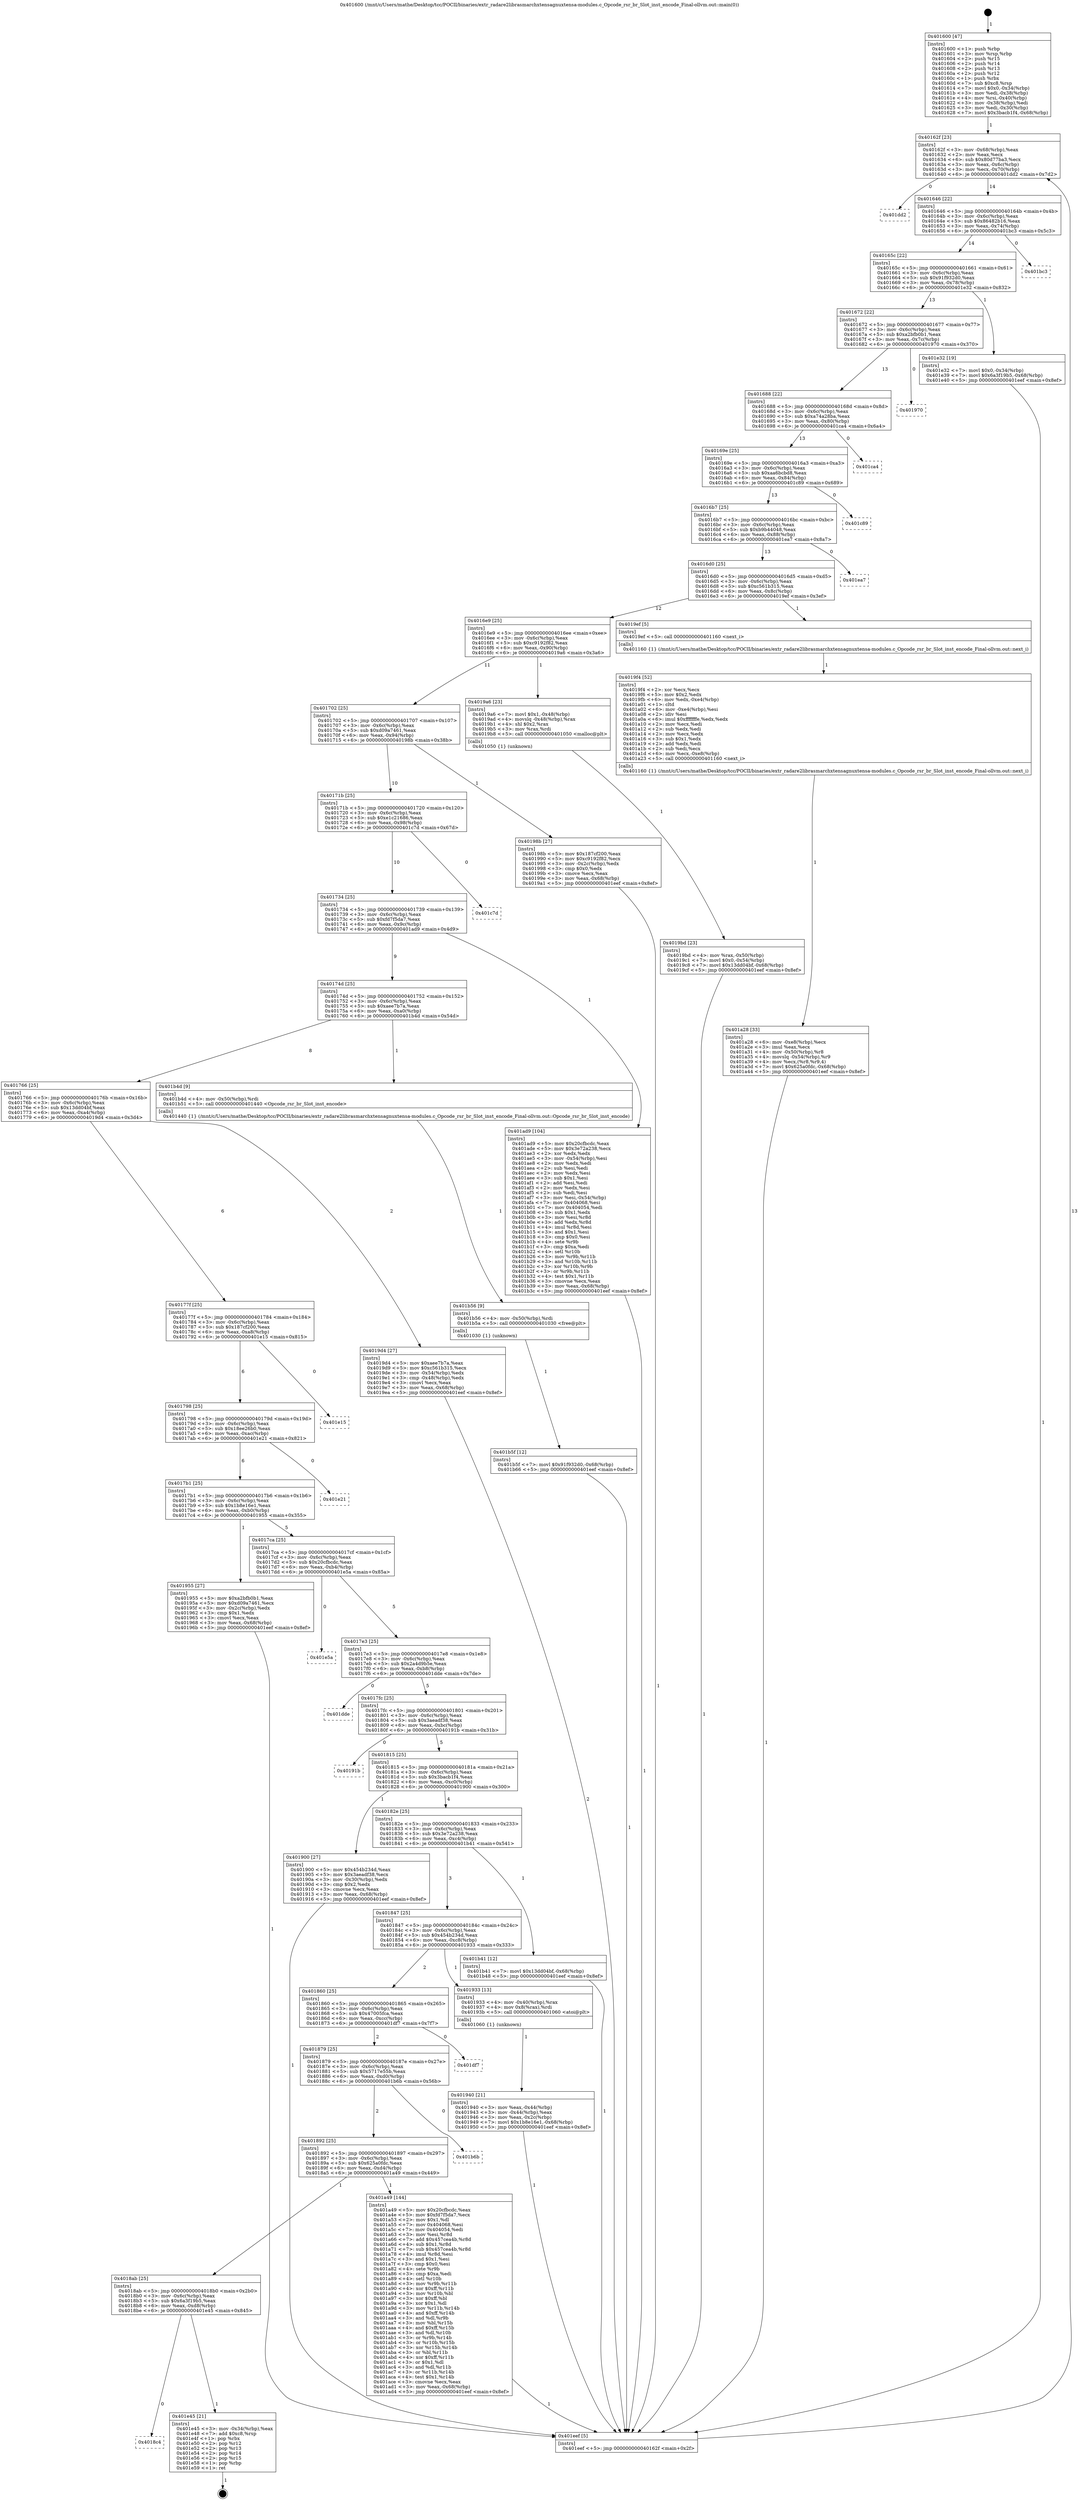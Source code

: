 digraph "0x401600" {
  label = "0x401600 (/mnt/c/Users/mathe/Desktop/tcc/POCII/binaries/extr_radare2librasmarchxtensagnuxtensa-modules.c_Opcode_rsr_br_Slot_inst_encode_Final-ollvm.out::main(0))"
  labelloc = "t"
  node[shape=record]

  Entry [label="",width=0.3,height=0.3,shape=circle,fillcolor=black,style=filled]
  "0x40162f" [label="{
     0x40162f [23]\l
     | [instrs]\l
     &nbsp;&nbsp;0x40162f \<+3\>: mov -0x68(%rbp),%eax\l
     &nbsp;&nbsp;0x401632 \<+2\>: mov %eax,%ecx\l
     &nbsp;&nbsp;0x401634 \<+6\>: sub $0x80d77ba3,%ecx\l
     &nbsp;&nbsp;0x40163a \<+3\>: mov %eax,-0x6c(%rbp)\l
     &nbsp;&nbsp;0x40163d \<+3\>: mov %ecx,-0x70(%rbp)\l
     &nbsp;&nbsp;0x401640 \<+6\>: je 0000000000401dd2 \<main+0x7d2\>\l
  }"]
  "0x401dd2" [label="{
     0x401dd2\l
  }", style=dashed]
  "0x401646" [label="{
     0x401646 [22]\l
     | [instrs]\l
     &nbsp;&nbsp;0x401646 \<+5\>: jmp 000000000040164b \<main+0x4b\>\l
     &nbsp;&nbsp;0x40164b \<+3\>: mov -0x6c(%rbp),%eax\l
     &nbsp;&nbsp;0x40164e \<+5\>: sub $0x86482b16,%eax\l
     &nbsp;&nbsp;0x401653 \<+3\>: mov %eax,-0x74(%rbp)\l
     &nbsp;&nbsp;0x401656 \<+6\>: je 0000000000401bc3 \<main+0x5c3\>\l
  }"]
  Exit [label="",width=0.3,height=0.3,shape=circle,fillcolor=black,style=filled,peripheries=2]
  "0x401bc3" [label="{
     0x401bc3\l
  }", style=dashed]
  "0x40165c" [label="{
     0x40165c [22]\l
     | [instrs]\l
     &nbsp;&nbsp;0x40165c \<+5\>: jmp 0000000000401661 \<main+0x61\>\l
     &nbsp;&nbsp;0x401661 \<+3\>: mov -0x6c(%rbp),%eax\l
     &nbsp;&nbsp;0x401664 \<+5\>: sub $0x91f932d0,%eax\l
     &nbsp;&nbsp;0x401669 \<+3\>: mov %eax,-0x78(%rbp)\l
     &nbsp;&nbsp;0x40166c \<+6\>: je 0000000000401e32 \<main+0x832\>\l
  }"]
  "0x4018c4" [label="{
     0x4018c4\l
  }", style=dashed]
  "0x401e32" [label="{
     0x401e32 [19]\l
     | [instrs]\l
     &nbsp;&nbsp;0x401e32 \<+7\>: movl $0x0,-0x34(%rbp)\l
     &nbsp;&nbsp;0x401e39 \<+7\>: movl $0x6a3f19b5,-0x68(%rbp)\l
     &nbsp;&nbsp;0x401e40 \<+5\>: jmp 0000000000401eef \<main+0x8ef\>\l
  }"]
  "0x401672" [label="{
     0x401672 [22]\l
     | [instrs]\l
     &nbsp;&nbsp;0x401672 \<+5\>: jmp 0000000000401677 \<main+0x77\>\l
     &nbsp;&nbsp;0x401677 \<+3\>: mov -0x6c(%rbp),%eax\l
     &nbsp;&nbsp;0x40167a \<+5\>: sub $0xa2bfb0b1,%eax\l
     &nbsp;&nbsp;0x40167f \<+3\>: mov %eax,-0x7c(%rbp)\l
     &nbsp;&nbsp;0x401682 \<+6\>: je 0000000000401970 \<main+0x370\>\l
  }"]
  "0x401e45" [label="{
     0x401e45 [21]\l
     | [instrs]\l
     &nbsp;&nbsp;0x401e45 \<+3\>: mov -0x34(%rbp),%eax\l
     &nbsp;&nbsp;0x401e48 \<+7\>: add $0xc8,%rsp\l
     &nbsp;&nbsp;0x401e4f \<+1\>: pop %rbx\l
     &nbsp;&nbsp;0x401e50 \<+2\>: pop %r12\l
     &nbsp;&nbsp;0x401e52 \<+2\>: pop %r13\l
     &nbsp;&nbsp;0x401e54 \<+2\>: pop %r14\l
     &nbsp;&nbsp;0x401e56 \<+2\>: pop %r15\l
     &nbsp;&nbsp;0x401e58 \<+1\>: pop %rbp\l
     &nbsp;&nbsp;0x401e59 \<+1\>: ret\l
  }"]
  "0x401970" [label="{
     0x401970\l
  }", style=dashed]
  "0x401688" [label="{
     0x401688 [22]\l
     | [instrs]\l
     &nbsp;&nbsp;0x401688 \<+5\>: jmp 000000000040168d \<main+0x8d\>\l
     &nbsp;&nbsp;0x40168d \<+3\>: mov -0x6c(%rbp),%eax\l
     &nbsp;&nbsp;0x401690 \<+5\>: sub $0xa74a28ba,%eax\l
     &nbsp;&nbsp;0x401695 \<+3\>: mov %eax,-0x80(%rbp)\l
     &nbsp;&nbsp;0x401698 \<+6\>: je 0000000000401ca4 \<main+0x6a4\>\l
  }"]
  "0x401b5f" [label="{
     0x401b5f [12]\l
     | [instrs]\l
     &nbsp;&nbsp;0x401b5f \<+7\>: movl $0x91f932d0,-0x68(%rbp)\l
     &nbsp;&nbsp;0x401b66 \<+5\>: jmp 0000000000401eef \<main+0x8ef\>\l
  }"]
  "0x401ca4" [label="{
     0x401ca4\l
  }", style=dashed]
  "0x40169e" [label="{
     0x40169e [25]\l
     | [instrs]\l
     &nbsp;&nbsp;0x40169e \<+5\>: jmp 00000000004016a3 \<main+0xa3\>\l
     &nbsp;&nbsp;0x4016a3 \<+3\>: mov -0x6c(%rbp),%eax\l
     &nbsp;&nbsp;0x4016a6 \<+5\>: sub $0xaa6bcbd8,%eax\l
     &nbsp;&nbsp;0x4016ab \<+6\>: mov %eax,-0x84(%rbp)\l
     &nbsp;&nbsp;0x4016b1 \<+6\>: je 0000000000401c89 \<main+0x689\>\l
  }"]
  "0x401b56" [label="{
     0x401b56 [9]\l
     | [instrs]\l
     &nbsp;&nbsp;0x401b56 \<+4\>: mov -0x50(%rbp),%rdi\l
     &nbsp;&nbsp;0x401b5a \<+5\>: call 0000000000401030 \<free@plt\>\l
     | [calls]\l
     &nbsp;&nbsp;0x401030 \{1\} (unknown)\l
  }"]
  "0x401c89" [label="{
     0x401c89\l
  }", style=dashed]
  "0x4016b7" [label="{
     0x4016b7 [25]\l
     | [instrs]\l
     &nbsp;&nbsp;0x4016b7 \<+5\>: jmp 00000000004016bc \<main+0xbc\>\l
     &nbsp;&nbsp;0x4016bc \<+3\>: mov -0x6c(%rbp),%eax\l
     &nbsp;&nbsp;0x4016bf \<+5\>: sub $0xb9b44048,%eax\l
     &nbsp;&nbsp;0x4016c4 \<+6\>: mov %eax,-0x88(%rbp)\l
     &nbsp;&nbsp;0x4016ca \<+6\>: je 0000000000401ea7 \<main+0x8a7\>\l
  }"]
  "0x4018ab" [label="{
     0x4018ab [25]\l
     | [instrs]\l
     &nbsp;&nbsp;0x4018ab \<+5\>: jmp 00000000004018b0 \<main+0x2b0\>\l
     &nbsp;&nbsp;0x4018b0 \<+3\>: mov -0x6c(%rbp),%eax\l
     &nbsp;&nbsp;0x4018b3 \<+5\>: sub $0x6a3f19b5,%eax\l
     &nbsp;&nbsp;0x4018b8 \<+6\>: mov %eax,-0xd8(%rbp)\l
     &nbsp;&nbsp;0x4018be \<+6\>: je 0000000000401e45 \<main+0x845\>\l
  }"]
  "0x401ea7" [label="{
     0x401ea7\l
  }", style=dashed]
  "0x4016d0" [label="{
     0x4016d0 [25]\l
     | [instrs]\l
     &nbsp;&nbsp;0x4016d0 \<+5\>: jmp 00000000004016d5 \<main+0xd5\>\l
     &nbsp;&nbsp;0x4016d5 \<+3\>: mov -0x6c(%rbp),%eax\l
     &nbsp;&nbsp;0x4016d8 \<+5\>: sub $0xc561b315,%eax\l
     &nbsp;&nbsp;0x4016dd \<+6\>: mov %eax,-0x8c(%rbp)\l
     &nbsp;&nbsp;0x4016e3 \<+6\>: je 00000000004019ef \<main+0x3ef\>\l
  }"]
  "0x401a49" [label="{
     0x401a49 [144]\l
     | [instrs]\l
     &nbsp;&nbsp;0x401a49 \<+5\>: mov $0x20cfbcdc,%eax\l
     &nbsp;&nbsp;0x401a4e \<+5\>: mov $0xfd7f5da7,%ecx\l
     &nbsp;&nbsp;0x401a53 \<+2\>: mov $0x1,%dl\l
     &nbsp;&nbsp;0x401a55 \<+7\>: mov 0x404068,%esi\l
     &nbsp;&nbsp;0x401a5c \<+7\>: mov 0x404054,%edi\l
     &nbsp;&nbsp;0x401a63 \<+3\>: mov %esi,%r8d\l
     &nbsp;&nbsp;0x401a66 \<+7\>: add $0x457cea4b,%r8d\l
     &nbsp;&nbsp;0x401a6d \<+4\>: sub $0x1,%r8d\l
     &nbsp;&nbsp;0x401a71 \<+7\>: sub $0x457cea4b,%r8d\l
     &nbsp;&nbsp;0x401a78 \<+4\>: imul %r8d,%esi\l
     &nbsp;&nbsp;0x401a7c \<+3\>: and $0x1,%esi\l
     &nbsp;&nbsp;0x401a7f \<+3\>: cmp $0x0,%esi\l
     &nbsp;&nbsp;0x401a82 \<+4\>: sete %r9b\l
     &nbsp;&nbsp;0x401a86 \<+3\>: cmp $0xa,%edi\l
     &nbsp;&nbsp;0x401a89 \<+4\>: setl %r10b\l
     &nbsp;&nbsp;0x401a8d \<+3\>: mov %r9b,%r11b\l
     &nbsp;&nbsp;0x401a90 \<+4\>: xor $0xff,%r11b\l
     &nbsp;&nbsp;0x401a94 \<+3\>: mov %r10b,%bl\l
     &nbsp;&nbsp;0x401a97 \<+3\>: xor $0xff,%bl\l
     &nbsp;&nbsp;0x401a9a \<+3\>: xor $0x1,%dl\l
     &nbsp;&nbsp;0x401a9d \<+3\>: mov %r11b,%r14b\l
     &nbsp;&nbsp;0x401aa0 \<+4\>: and $0xff,%r14b\l
     &nbsp;&nbsp;0x401aa4 \<+3\>: and %dl,%r9b\l
     &nbsp;&nbsp;0x401aa7 \<+3\>: mov %bl,%r15b\l
     &nbsp;&nbsp;0x401aaa \<+4\>: and $0xff,%r15b\l
     &nbsp;&nbsp;0x401aae \<+3\>: and %dl,%r10b\l
     &nbsp;&nbsp;0x401ab1 \<+3\>: or %r9b,%r14b\l
     &nbsp;&nbsp;0x401ab4 \<+3\>: or %r10b,%r15b\l
     &nbsp;&nbsp;0x401ab7 \<+3\>: xor %r15b,%r14b\l
     &nbsp;&nbsp;0x401aba \<+3\>: or %bl,%r11b\l
     &nbsp;&nbsp;0x401abd \<+4\>: xor $0xff,%r11b\l
     &nbsp;&nbsp;0x401ac1 \<+3\>: or $0x1,%dl\l
     &nbsp;&nbsp;0x401ac4 \<+3\>: and %dl,%r11b\l
     &nbsp;&nbsp;0x401ac7 \<+3\>: or %r11b,%r14b\l
     &nbsp;&nbsp;0x401aca \<+4\>: test $0x1,%r14b\l
     &nbsp;&nbsp;0x401ace \<+3\>: cmovne %ecx,%eax\l
     &nbsp;&nbsp;0x401ad1 \<+3\>: mov %eax,-0x68(%rbp)\l
     &nbsp;&nbsp;0x401ad4 \<+5\>: jmp 0000000000401eef \<main+0x8ef\>\l
  }"]
  "0x4019ef" [label="{
     0x4019ef [5]\l
     | [instrs]\l
     &nbsp;&nbsp;0x4019ef \<+5\>: call 0000000000401160 \<next_i\>\l
     | [calls]\l
     &nbsp;&nbsp;0x401160 \{1\} (/mnt/c/Users/mathe/Desktop/tcc/POCII/binaries/extr_radare2librasmarchxtensagnuxtensa-modules.c_Opcode_rsr_br_Slot_inst_encode_Final-ollvm.out::next_i)\l
  }"]
  "0x4016e9" [label="{
     0x4016e9 [25]\l
     | [instrs]\l
     &nbsp;&nbsp;0x4016e9 \<+5\>: jmp 00000000004016ee \<main+0xee\>\l
     &nbsp;&nbsp;0x4016ee \<+3\>: mov -0x6c(%rbp),%eax\l
     &nbsp;&nbsp;0x4016f1 \<+5\>: sub $0xc9192f82,%eax\l
     &nbsp;&nbsp;0x4016f6 \<+6\>: mov %eax,-0x90(%rbp)\l
     &nbsp;&nbsp;0x4016fc \<+6\>: je 00000000004019a6 \<main+0x3a6\>\l
  }"]
  "0x401892" [label="{
     0x401892 [25]\l
     | [instrs]\l
     &nbsp;&nbsp;0x401892 \<+5\>: jmp 0000000000401897 \<main+0x297\>\l
     &nbsp;&nbsp;0x401897 \<+3\>: mov -0x6c(%rbp),%eax\l
     &nbsp;&nbsp;0x40189a \<+5\>: sub $0x625a0fdc,%eax\l
     &nbsp;&nbsp;0x40189f \<+6\>: mov %eax,-0xd4(%rbp)\l
     &nbsp;&nbsp;0x4018a5 \<+6\>: je 0000000000401a49 \<main+0x449\>\l
  }"]
  "0x4019a6" [label="{
     0x4019a6 [23]\l
     | [instrs]\l
     &nbsp;&nbsp;0x4019a6 \<+7\>: movl $0x1,-0x48(%rbp)\l
     &nbsp;&nbsp;0x4019ad \<+4\>: movslq -0x48(%rbp),%rax\l
     &nbsp;&nbsp;0x4019b1 \<+4\>: shl $0x2,%rax\l
     &nbsp;&nbsp;0x4019b5 \<+3\>: mov %rax,%rdi\l
     &nbsp;&nbsp;0x4019b8 \<+5\>: call 0000000000401050 \<malloc@plt\>\l
     | [calls]\l
     &nbsp;&nbsp;0x401050 \{1\} (unknown)\l
  }"]
  "0x401702" [label="{
     0x401702 [25]\l
     | [instrs]\l
     &nbsp;&nbsp;0x401702 \<+5\>: jmp 0000000000401707 \<main+0x107\>\l
     &nbsp;&nbsp;0x401707 \<+3\>: mov -0x6c(%rbp),%eax\l
     &nbsp;&nbsp;0x40170a \<+5\>: sub $0xd09a7461,%eax\l
     &nbsp;&nbsp;0x40170f \<+6\>: mov %eax,-0x94(%rbp)\l
     &nbsp;&nbsp;0x401715 \<+6\>: je 000000000040198b \<main+0x38b\>\l
  }"]
  "0x401b6b" [label="{
     0x401b6b\l
  }", style=dashed]
  "0x40198b" [label="{
     0x40198b [27]\l
     | [instrs]\l
     &nbsp;&nbsp;0x40198b \<+5\>: mov $0x187cf200,%eax\l
     &nbsp;&nbsp;0x401990 \<+5\>: mov $0xc9192f82,%ecx\l
     &nbsp;&nbsp;0x401995 \<+3\>: mov -0x2c(%rbp),%edx\l
     &nbsp;&nbsp;0x401998 \<+3\>: cmp $0x0,%edx\l
     &nbsp;&nbsp;0x40199b \<+3\>: cmove %ecx,%eax\l
     &nbsp;&nbsp;0x40199e \<+3\>: mov %eax,-0x68(%rbp)\l
     &nbsp;&nbsp;0x4019a1 \<+5\>: jmp 0000000000401eef \<main+0x8ef\>\l
  }"]
  "0x40171b" [label="{
     0x40171b [25]\l
     | [instrs]\l
     &nbsp;&nbsp;0x40171b \<+5\>: jmp 0000000000401720 \<main+0x120\>\l
     &nbsp;&nbsp;0x401720 \<+3\>: mov -0x6c(%rbp),%eax\l
     &nbsp;&nbsp;0x401723 \<+5\>: sub $0xe1c21686,%eax\l
     &nbsp;&nbsp;0x401728 \<+6\>: mov %eax,-0x98(%rbp)\l
     &nbsp;&nbsp;0x40172e \<+6\>: je 0000000000401c7d \<main+0x67d\>\l
  }"]
  "0x401879" [label="{
     0x401879 [25]\l
     | [instrs]\l
     &nbsp;&nbsp;0x401879 \<+5\>: jmp 000000000040187e \<main+0x27e\>\l
     &nbsp;&nbsp;0x40187e \<+3\>: mov -0x6c(%rbp),%eax\l
     &nbsp;&nbsp;0x401881 \<+5\>: sub $0x5717e55b,%eax\l
     &nbsp;&nbsp;0x401886 \<+6\>: mov %eax,-0xd0(%rbp)\l
     &nbsp;&nbsp;0x40188c \<+6\>: je 0000000000401b6b \<main+0x56b\>\l
  }"]
  "0x401c7d" [label="{
     0x401c7d\l
  }", style=dashed]
  "0x401734" [label="{
     0x401734 [25]\l
     | [instrs]\l
     &nbsp;&nbsp;0x401734 \<+5\>: jmp 0000000000401739 \<main+0x139\>\l
     &nbsp;&nbsp;0x401739 \<+3\>: mov -0x6c(%rbp),%eax\l
     &nbsp;&nbsp;0x40173c \<+5\>: sub $0xfd7f5da7,%eax\l
     &nbsp;&nbsp;0x401741 \<+6\>: mov %eax,-0x9c(%rbp)\l
     &nbsp;&nbsp;0x401747 \<+6\>: je 0000000000401ad9 \<main+0x4d9\>\l
  }"]
  "0x401df7" [label="{
     0x401df7\l
  }", style=dashed]
  "0x401ad9" [label="{
     0x401ad9 [104]\l
     | [instrs]\l
     &nbsp;&nbsp;0x401ad9 \<+5\>: mov $0x20cfbcdc,%eax\l
     &nbsp;&nbsp;0x401ade \<+5\>: mov $0x3e72a238,%ecx\l
     &nbsp;&nbsp;0x401ae3 \<+2\>: xor %edx,%edx\l
     &nbsp;&nbsp;0x401ae5 \<+3\>: mov -0x54(%rbp),%esi\l
     &nbsp;&nbsp;0x401ae8 \<+2\>: mov %edx,%edi\l
     &nbsp;&nbsp;0x401aea \<+2\>: sub %esi,%edi\l
     &nbsp;&nbsp;0x401aec \<+2\>: mov %edx,%esi\l
     &nbsp;&nbsp;0x401aee \<+3\>: sub $0x1,%esi\l
     &nbsp;&nbsp;0x401af1 \<+2\>: add %esi,%edi\l
     &nbsp;&nbsp;0x401af3 \<+2\>: mov %edx,%esi\l
     &nbsp;&nbsp;0x401af5 \<+2\>: sub %edi,%esi\l
     &nbsp;&nbsp;0x401af7 \<+3\>: mov %esi,-0x54(%rbp)\l
     &nbsp;&nbsp;0x401afa \<+7\>: mov 0x404068,%esi\l
     &nbsp;&nbsp;0x401b01 \<+7\>: mov 0x404054,%edi\l
     &nbsp;&nbsp;0x401b08 \<+3\>: sub $0x1,%edx\l
     &nbsp;&nbsp;0x401b0b \<+3\>: mov %esi,%r8d\l
     &nbsp;&nbsp;0x401b0e \<+3\>: add %edx,%r8d\l
     &nbsp;&nbsp;0x401b11 \<+4\>: imul %r8d,%esi\l
     &nbsp;&nbsp;0x401b15 \<+3\>: and $0x1,%esi\l
     &nbsp;&nbsp;0x401b18 \<+3\>: cmp $0x0,%esi\l
     &nbsp;&nbsp;0x401b1b \<+4\>: sete %r9b\l
     &nbsp;&nbsp;0x401b1f \<+3\>: cmp $0xa,%edi\l
     &nbsp;&nbsp;0x401b22 \<+4\>: setl %r10b\l
     &nbsp;&nbsp;0x401b26 \<+3\>: mov %r9b,%r11b\l
     &nbsp;&nbsp;0x401b29 \<+3\>: and %r10b,%r11b\l
     &nbsp;&nbsp;0x401b2c \<+3\>: xor %r10b,%r9b\l
     &nbsp;&nbsp;0x401b2f \<+3\>: or %r9b,%r11b\l
     &nbsp;&nbsp;0x401b32 \<+4\>: test $0x1,%r11b\l
     &nbsp;&nbsp;0x401b36 \<+3\>: cmovne %ecx,%eax\l
     &nbsp;&nbsp;0x401b39 \<+3\>: mov %eax,-0x68(%rbp)\l
     &nbsp;&nbsp;0x401b3c \<+5\>: jmp 0000000000401eef \<main+0x8ef\>\l
  }"]
  "0x40174d" [label="{
     0x40174d [25]\l
     | [instrs]\l
     &nbsp;&nbsp;0x40174d \<+5\>: jmp 0000000000401752 \<main+0x152\>\l
     &nbsp;&nbsp;0x401752 \<+3\>: mov -0x6c(%rbp),%eax\l
     &nbsp;&nbsp;0x401755 \<+5\>: sub $0xaee7b7a,%eax\l
     &nbsp;&nbsp;0x40175a \<+6\>: mov %eax,-0xa0(%rbp)\l
     &nbsp;&nbsp;0x401760 \<+6\>: je 0000000000401b4d \<main+0x54d\>\l
  }"]
  "0x401a28" [label="{
     0x401a28 [33]\l
     | [instrs]\l
     &nbsp;&nbsp;0x401a28 \<+6\>: mov -0xe8(%rbp),%ecx\l
     &nbsp;&nbsp;0x401a2e \<+3\>: imul %eax,%ecx\l
     &nbsp;&nbsp;0x401a31 \<+4\>: mov -0x50(%rbp),%r8\l
     &nbsp;&nbsp;0x401a35 \<+4\>: movslq -0x54(%rbp),%r9\l
     &nbsp;&nbsp;0x401a39 \<+4\>: mov %ecx,(%r8,%r9,4)\l
     &nbsp;&nbsp;0x401a3d \<+7\>: movl $0x625a0fdc,-0x68(%rbp)\l
     &nbsp;&nbsp;0x401a44 \<+5\>: jmp 0000000000401eef \<main+0x8ef\>\l
  }"]
  "0x401b4d" [label="{
     0x401b4d [9]\l
     | [instrs]\l
     &nbsp;&nbsp;0x401b4d \<+4\>: mov -0x50(%rbp),%rdi\l
     &nbsp;&nbsp;0x401b51 \<+5\>: call 0000000000401440 \<Opcode_rsr_br_Slot_inst_encode\>\l
     | [calls]\l
     &nbsp;&nbsp;0x401440 \{1\} (/mnt/c/Users/mathe/Desktop/tcc/POCII/binaries/extr_radare2librasmarchxtensagnuxtensa-modules.c_Opcode_rsr_br_Slot_inst_encode_Final-ollvm.out::Opcode_rsr_br_Slot_inst_encode)\l
  }"]
  "0x401766" [label="{
     0x401766 [25]\l
     | [instrs]\l
     &nbsp;&nbsp;0x401766 \<+5\>: jmp 000000000040176b \<main+0x16b\>\l
     &nbsp;&nbsp;0x40176b \<+3\>: mov -0x6c(%rbp),%eax\l
     &nbsp;&nbsp;0x40176e \<+5\>: sub $0x13dd04bf,%eax\l
     &nbsp;&nbsp;0x401773 \<+6\>: mov %eax,-0xa4(%rbp)\l
     &nbsp;&nbsp;0x401779 \<+6\>: je 00000000004019d4 \<main+0x3d4\>\l
  }"]
  "0x4019f4" [label="{
     0x4019f4 [52]\l
     | [instrs]\l
     &nbsp;&nbsp;0x4019f4 \<+2\>: xor %ecx,%ecx\l
     &nbsp;&nbsp;0x4019f6 \<+5\>: mov $0x2,%edx\l
     &nbsp;&nbsp;0x4019fb \<+6\>: mov %edx,-0xe4(%rbp)\l
     &nbsp;&nbsp;0x401a01 \<+1\>: cltd\l
     &nbsp;&nbsp;0x401a02 \<+6\>: mov -0xe4(%rbp),%esi\l
     &nbsp;&nbsp;0x401a08 \<+2\>: idiv %esi\l
     &nbsp;&nbsp;0x401a0a \<+6\>: imul $0xfffffffe,%edx,%edx\l
     &nbsp;&nbsp;0x401a10 \<+2\>: mov %ecx,%edi\l
     &nbsp;&nbsp;0x401a12 \<+2\>: sub %edx,%edi\l
     &nbsp;&nbsp;0x401a14 \<+2\>: mov %ecx,%edx\l
     &nbsp;&nbsp;0x401a16 \<+3\>: sub $0x1,%edx\l
     &nbsp;&nbsp;0x401a19 \<+2\>: add %edx,%edi\l
     &nbsp;&nbsp;0x401a1b \<+2\>: sub %edi,%ecx\l
     &nbsp;&nbsp;0x401a1d \<+6\>: mov %ecx,-0xe8(%rbp)\l
     &nbsp;&nbsp;0x401a23 \<+5\>: call 0000000000401160 \<next_i\>\l
     | [calls]\l
     &nbsp;&nbsp;0x401160 \{1\} (/mnt/c/Users/mathe/Desktop/tcc/POCII/binaries/extr_radare2librasmarchxtensagnuxtensa-modules.c_Opcode_rsr_br_Slot_inst_encode_Final-ollvm.out::next_i)\l
  }"]
  "0x4019d4" [label="{
     0x4019d4 [27]\l
     | [instrs]\l
     &nbsp;&nbsp;0x4019d4 \<+5\>: mov $0xaee7b7a,%eax\l
     &nbsp;&nbsp;0x4019d9 \<+5\>: mov $0xc561b315,%ecx\l
     &nbsp;&nbsp;0x4019de \<+3\>: mov -0x54(%rbp),%edx\l
     &nbsp;&nbsp;0x4019e1 \<+3\>: cmp -0x48(%rbp),%edx\l
     &nbsp;&nbsp;0x4019e4 \<+3\>: cmovl %ecx,%eax\l
     &nbsp;&nbsp;0x4019e7 \<+3\>: mov %eax,-0x68(%rbp)\l
     &nbsp;&nbsp;0x4019ea \<+5\>: jmp 0000000000401eef \<main+0x8ef\>\l
  }"]
  "0x40177f" [label="{
     0x40177f [25]\l
     | [instrs]\l
     &nbsp;&nbsp;0x40177f \<+5\>: jmp 0000000000401784 \<main+0x184\>\l
     &nbsp;&nbsp;0x401784 \<+3\>: mov -0x6c(%rbp),%eax\l
     &nbsp;&nbsp;0x401787 \<+5\>: sub $0x187cf200,%eax\l
     &nbsp;&nbsp;0x40178c \<+6\>: mov %eax,-0xa8(%rbp)\l
     &nbsp;&nbsp;0x401792 \<+6\>: je 0000000000401e15 \<main+0x815\>\l
  }"]
  "0x4019bd" [label="{
     0x4019bd [23]\l
     | [instrs]\l
     &nbsp;&nbsp;0x4019bd \<+4\>: mov %rax,-0x50(%rbp)\l
     &nbsp;&nbsp;0x4019c1 \<+7\>: movl $0x0,-0x54(%rbp)\l
     &nbsp;&nbsp;0x4019c8 \<+7\>: movl $0x13dd04bf,-0x68(%rbp)\l
     &nbsp;&nbsp;0x4019cf \<+5\>: jmp 0000000000401eef \<main+0x8ef\>\l
  }"]
  "0x401e15" [label="{
     0x401e15\l
  }", style=dashed]
  "0x401798" [label="{
     0x401798 [25]\l
     | [instrs]\l
     &nbsp;&nbsp;0x401798 \<+5\>: jmp 000000000040179d \<main+0x19d\>\l
     &nbsp;&nbsp;0x40179d \<+3\>: mov -0x6c(%rbp),%eax\l
     &nbsp;&nbsp;0x4017a0 \<+5\>: sub $0x18ee26b0,%eax\l
     &nbsp;&nbsp;0x4017a5 \<+6\>: mov %eax,-0xac(%rbp)\l
     &nbsp;&nbsp;0x4017ab \<+6\>: je 0000000000401e21 \<main+0x821\>\l
  }"]
  "0x401940" [label="{
     0x401940 [21]\l
     | [instrs]\l
     &nbsp;&nbsp;0x401940 \<+3\>: mov %eax,-0x44(%rbp)\l
     &nbsp;&nbsp;0x401943 \<+3\>: mov -0x44(%rbp),%eax\l
     &nbsp;&nbsp;0x401946 \<+3\>: mov %eax,-0x2c(%rbp)\l
     &nbsp;&nbsp;0x401949 \<+7\>: movl $0x1b8e16e1,-0x68(%rbp)\l
     &nbsp;&nbsp;0x401950 \<+5\>: jmp 0000000000401eef \<main+0x8ef\>\l
  }"]
  "0x401e21" [label="{
     0x401e21\l
  }", style=dashed]
  "0x4017b1" [label="{
     0x4017b1 [25]\l
     | [instrs]\l
     &nbsp;&nbsp;0x4017b1 \<+5\>: jmp 00000000004017b6 \<main+0x1b6\>\l
     &nbsp;&nbsp;0x4017b6 \<+3\>: mov -0x6c(%rbp),%eax\l
     &nbsp;&nbsp;0x4017b9 \<+5\>: sub $0x1b8e16e1,%eax\l
     &nbsp;&nbsp;0x4017be \<+6\>: mov %eax,-0xb0(%rbp)\l
     &nbsp;&nbsp;0x4017c4 \<+6\>: je 0000000000401955 \<main+0x355\>\l
  }"]
  "0x401860" [label="{
     0x401860 [25]\l
     | [instrs]\l
     &nbsp;&nbsp;0x401860 \<+5\>: jmp 0000000000401865 \<main+0x265\>\l
     &nbsp;&nbsp;0x401865 \<+3\>: mov -0x6c(%rbp),%eax\l
     &nbsp;&nbsp;0x401868 \<+5\>: sub $0x47005fca,%eax\l
     &nbsp;&nbsp;0x40186d \<+6\>: mov %eax,-0xcc(%rbp)\l
     &nbsp;&nbsp;0x401873 \<+6\>: je 0000000000401df7 \<main+0x7f7\>\l
  }"]
  "0x401955" [label="{
     0x401955 [27]\l
     | [instrs]\l
     &nbsp;&nbsp;0x401955 \<+5\>: mov $0xa2bfb0b1,%eax\l
     &nbsp;&nbsp;0x40195a \<+5\>: mov $0xd09a7461,%ecx\l
     &nbsp;&nbsp;0x40195f \<+3\>: mov -0x2c(%rbp),%edx\l
     &nbsp;&nbsp;0x401962 \<+3\>: cmp $0x1,%edx\l
     &nbsp;&nbsp;0x401965 \<+3\>: cmovl %ecx,%eax\l
     &nbsp;&nbsp;0x401968 \<+3\>: mov %eax,-0x68(%rbp)\l
     &nbsp;&nbsp;0x40196b \<+5\>: jmp 0000000000401eef \<main+0x8ef\>\l
  }"]
  "0x4017ca" [label="{
     0x4017ca [25]\l
     | [instrs]\l
     &nbsp;&nbsp;0x4017ca \<+5\>: jmp 00000000004017cf \<main+0x1cf\>\l
     &nbsp;&nbsp;0x4017cf \<+3\>: mov -0x6c(%rbp),%eax\l
     &nbsp;&nbsp;0x4017d2 \<+5\>: sub $0x20cfbcdc,%eax\l
     &nbsp;&nbsp;0x4017d7 \<+6\>: mov %eax,-0xb4(%rbp)\l
     &nbsp;&nbsp;0x4017dd \<+6\>: je 0000000000401e5a \<main+0x85a\>\l
  }"]
  "0x401933" [label="{
     0x401933 [13]\l
     | [instrs]\l
     &nbsp;&nbsp;0x401933 \<+4\>: mov -0x40(%rbp),%rax\l
     &nbsp;&nbsp;0x401937 \<+4\>: mov 0x8(%rax),%rdi\l
     &nbsp;&nbsp;0x40193b \<+5\>: call 0000000000401060 \<atoi@plt\>\l
     | [calls]\l
     &nbsp;&nbsp;0x401060 \{1\} (unknown)\l
  }"]
  "0x401e5a" [label="{
     0x401e5a\l
  }", style=dashed]
  "0x4017e3" [label="{
     0x4017e3 [25]\l
     | [instrs]\l
     &nbsp;&nbsp;0x4017e3 \<+5\>: jmp 00000000004017e8 \<main+0x1e8\>\l
     &nbsp;&nbsp;0x4017e8 \<+3\>: mov -0x6c(%rbp),%eax\l
     &nbsp;&nbsp;0x4017eb \<+5\>: sub $0x2a4d9b5e,%eax\l
     &nbsp;&nbsp;0x4017f0 \<+6\>: mov %eax,-0xb8(%rbp)\l
     &nbsp;&nbsp;0x4017f6 \<+6\>: je 0000000000401dde \<main+0x7de\>\l
  }"]
  "0x401847" [label="{
     0x401847 [25]\l
     | [instrs]\l
     &nbsp;&nbsp;0x401847 \<+5\>: jmp 000000000040184c \<main+0x24c\>\l
     &nbsp;&nbsp;0x40184c \<+3\>: mov -0x6c(%rbp),%eax\l
     &nbsp;&nbsp;0x40184f \<+5\>: sub $0x454b234d,%eax\l
     &nbsp;&nbsp;0x401854 \<+6\>: mov %eax,-0xc8(%rbp)\l
     &nbsp;&nbsp;0x40185a \<+6\>: je 0000000000401933 \<main+0x333\>\l
  }"]
  "0x401dde" [label="{
     0x401dde\l
  }", style=dashed]
  "0x4017fc" [label="{
     0x4017fc [25]\l
     | [instrs]\l
     &nbsp;&nbsp;0x4017fc \<+5\>: jmp 0000000000401801 \<main+0x201\>\l
     &nbsp;&nbsp;0x401801 \<+3\>: mov -0x6c(%rbp),%eax\l
     &nbsp;&nbsp;0x401804 \<+5\>: sub $0x3aeadf38,%eax\l
     &nbsp;&nbsp;0x401809 \<+6\>: mov %eax,-0xbc(%rbp)\l
     &nbsp;&nbsp;0x40180f \<+6\>: je 000000000040191b \<main+0x31b\>\l
  }"]
  "0x401b41" [label="{
     0x401b41 [12]\l
     | [instrs]\l
     &nbsp;&nbsp;0x401b41 \<+7\>: movl $0x13dd04bf,-0x68(%rbp)\l
     &nbsp;&nbsp;0x401b48 \<+5\>: jmp 0000000000401eef \<main+0x8ef\>\l
  }"]
  "0x40191b" [label="{
     0x40191b\l
  }", style=dashed]
  "0x401815" [label="{
     0x401815 [25]\l
     | [instrs]\l
     &nbsp;&nbsp;0x401815 \<+5\>: jmp 000000000040181a \<main+0x21a\>\l
     &nbsp;&nbsp;0x40181a \<+3\>: mov -0x6c(%rbp),%eax\l
     &nbsp;&nbsp;0x40181d \<+5\>: sub $0x3bacb1f4,%eax\l
     &nbsp;&nbsp;0x401822 \<+6\>: mov %eax,-0xc0(%rbp)\l
     &nbsp;&nbsp;0x401828 \<+6\>: je 0000000000401900 \<main+0x300\>\l
  }"]
  "0x401600" [label="{
     0x401600 [47]\l
     | [instrs]\l
     &nbsp;&nbsp;0x401600 \<+1\>: push %rbp\l
     &nbsp;&nbsp;0x401601 \<+3\>: mov %rsp,%rbp\l
     &nbsp;&nbsp;0x401604 \<+2\>: push %r15\l
     &nbsp;&nbsp;0x401606 \<+2\>: push %r14\l
     &nbsp;&nbsp;0x401608 \<+2\>: push %r13\l
     &nbsp;&nbsp;0x40160a \<+2\>: push %r12\l
     &nbsp;&nbsp;0x40160c \<+1\>: push %rbx\l
     &nbsp;&nbsp;0x40160d \<+7\>: sub $0xc8,%rsp\l
     &nbsp;&nbsp;0x401614 \<+7\>: movl $0x0,-0x34(%rbp)\l
     &nbsp;&nbsp;0x40161b \<+3\>: mov %edi,-0x38(%rbp)\l
     &nbsp;&nbsp;0x40161e \<+4\>: mov %rsi,-0x40(%rbp)\l
     &nbsp;&nbsp;0x401622 \<+3\>: mov -0x38(%rbp),%edi\l
     &nbsp;&nbsp;0x401625 \<+3\>: mov %edi,-0x30(%rbp)\l
     &nbsp;&nbsp;0x401628 \<+7\>: movl $0x3bacb1f4,-0x68(%rbp)\l
  }"]
  "0x401900" [label="{
     0x401900 [27]\l
     | [instrs]\l
     &nbsp;&nbsp;0x401900 \<+5\>: mov $0x454b234d,%eax\l
     &nbsp;&nbsp;0x401905 \<+5\>: mov $0x3aeadf38,%ecx\l
     &nbsp;&nbsp;0x40190a \<+3\>: mov -0x30(%rbp),%edx\l
     &nbsp;&nbsp;0x40190d \<+3\>: cmp $0x2,%edx\l
     &nbsp;&nbsp;0x401910 \<+3\>: cmovne %ecx,%eax\l
     &nbsp;&nbsp;0x401913 \<+3\>: mov %eax,-0x68(%rbp)\l
     &nbsp;&nbsp;0x401916 \<+5\>: jmp 0000000000401eef \<main+0x8ef\>\l
  }"]
  "0x40182e" [label="{
     0x40182e [25]\l
     | [instrs]\l
     &nbsp;&nbsp;0x40182e \<+5\>: jmp 0000000000401833 \<main+0x233\>\l
     &nbsp;&nbsp;0x401833 \<+3\>: mov -0x6c(%rbp),%eax\l
     &nbsp;&nbsp;0x401836 \<+5\>: sub $0x3e72a238,%eax\l
     &nbsp;&nbsp;0x40183b \<+6\>: mov %eax,-0xc4(%rbp)\l
     &nbsp;&nbsp;0x401841 \<+6\>: je 0000000000401b41 \<main+0x541\>\l
  }"]
  "0x401eef" [label="{
     0x401eef [5]\l
     | [instrs]\l
     &nbsp;&nbsp;0x401eef \<+5\>: jmp 000000000040162f \<main+0x2f\>\l
  }"]
  Entry -> "0x401600" [label=" 1"]
  "0x40162f" -> "0x401dd2" [label=" 0"]
  "0x40162f" -> "0x401646" [label=" 14"]
  "0x401e45" -> Exit [label=" 1"]
  "0x401646" -> "0x401bc3" [label=" 0"]
  "0x401646" -> "0x40165c" [label=" 14"]
  "0x4018ab" -> "0x4018c4" [label=" 0"]
  "0x40165c" -> "0x401e32" [label=" 1"]
  "0x40165c" -> "0x401672" [label=" 13"]
  "0x4018ab" -> "0x401e45" [label=" 1"]
  "0x401672" -> "0x401970" [label=" 0"]
  "0x401672" -> "0x401688" [label=" 13"]
  "0x401e32" -> "0x401eef" [label=" 1"]
  "0x401688" -> "0x401ca4" [label=" 0"]
  "0x401688" -> "0x40169e" [label=" 13"]
  "0x401b5f" -> "0x401eef" [label=" 1"]
  "0x40169e" -> "0x401c89" [label=" 0"]
  "0x40169e" -> "0x4016b7" [label=" 13"]
  "0x401b56" -> "0x401b5f" [label=" 1"]
  "0x4016b7" -> "0x401ea7" [label=" 0"]
  "0x4016b7" -> "0x4016d0" [label=" 13"]
  "0x401b4d" -> "0x401b56" [label=" 1"]
  "0x4016d0" -> "0x4019ef" [label=" 1"]
  "0x4016d0" -> "0x4016e9" [label=" 12"]
  "0x401b41" -> "0x401eef" [label=" 1"]
  "0x4016e9" -> "0x4019a6" [label=" 1"]
  "0x4016e9" -> "0x401702" [label=" 11"]
  "0x401a49" -> "0x401eef" [label=" 1"]
  "0x401702" -> "0x40198b" [label=" 1"]
  "0x401702" -> "0x40171b" [label=" 10"]
  "0x401892" -> "0x4018ab" [label=" 1"]
  "0x40171b" -> "0x401c7d" [label=" 0"]
  "0x40171b" -> "0x401734" [label=" 10"]
  "0x401ad9" -> "0x401eef" [label=" 1"]
  "0x401734" -> "0x401ad9" [label=" 1"]
  "0x401734" -> "0x40174d" [label=" 9"]
  "0x401879" -> "0x401892" [label=" 2"]
  "0x40174d" -> "0x401b4d" [label=" 1"]
  "0x40174d" -> "0x401766" [label=" 8"]
  "0x401892" -> "0x401a49" [label=" 1"]
  "0x401766" -> "0x4019d4" [label=" 2"]
  "0x401766" -> "0x40177f" [label=" 6"]
  "0x401860" -> "0x401879" [label=" 2"]
  "0x40177f" -> "0x401e15" [label=" 0"]
  "0x40177f" -> "0x401798" [label=" 6"]
  "0x401860" -> "0x401df7" [label=" 0"]
  "0x401798" -> "0x401e21" [label=" 0"]
  "0x401798" -> "0x4017b1" [label=" 6"]
  "0x401879" -> "0x401b6b" [label=" 0"]
  "0x4017b1" -> "0x401955" [label=" 1"]
  "0x4017b1" -> "0x4017ca" [label=" 5"]
  "0x401a28" -> "0x401eef" [label=" 1"]
  "0x4017ca" -> "0x401e5a" [label=" 0"]
  "0x4017ca" -> "0x4017e3" [label=" 5"]
  "0x4019f4" -> "0x401a28" [label=" 1"]
  "0x4017e3" -> "0x401dde" [label=" 0"]
  "0x4017e3" -> "0x4017fc" [label=" 5"]
  "0x4019d4" -> "0x401eef" [label=" 2"]
  "0x4017fc" -> "0x40191b" [label=" 0"]
  "0x4017fc" -> "0x401815" [label=" 5"]
  "0x4019bd" -> "0x401eef" [label=" 1"]
  "0x401815" -> "0x401900" [label=" 1"]
  "0x401815" -> "0x40182e" [label=" 4"]
  "0x401900" -> "0x401eef" [label=" 1"]
  "0x401600" -> "0x40162f" [label=" 1"]
  "0x401eef" -> "0x40162f" [label=" 13"]
  "0x4019a6" -> "0x4019bd" [label=" 1"]
  "0x40182e" -> "0x401b41" [label=" 1"]
  "0x40182e" -> "0x401847" [label=" 3"]
  "0x4019ef" -> "0x4019f4" [label=" 1"]
  "0x401847" -> "0x401933" [label=" 1"]
  "0x401847" -> "0x401860" [label=" 2"]
  "0x401933" -> "0x401940" [label=" 1"]
  "0x401940" -> "0x401eef" [label=" 1"]
  "0x401955" -> "0x401eef" [label=" 1"]
  "0x40198b" -> "0x401eef" [label=" 1"]
}
